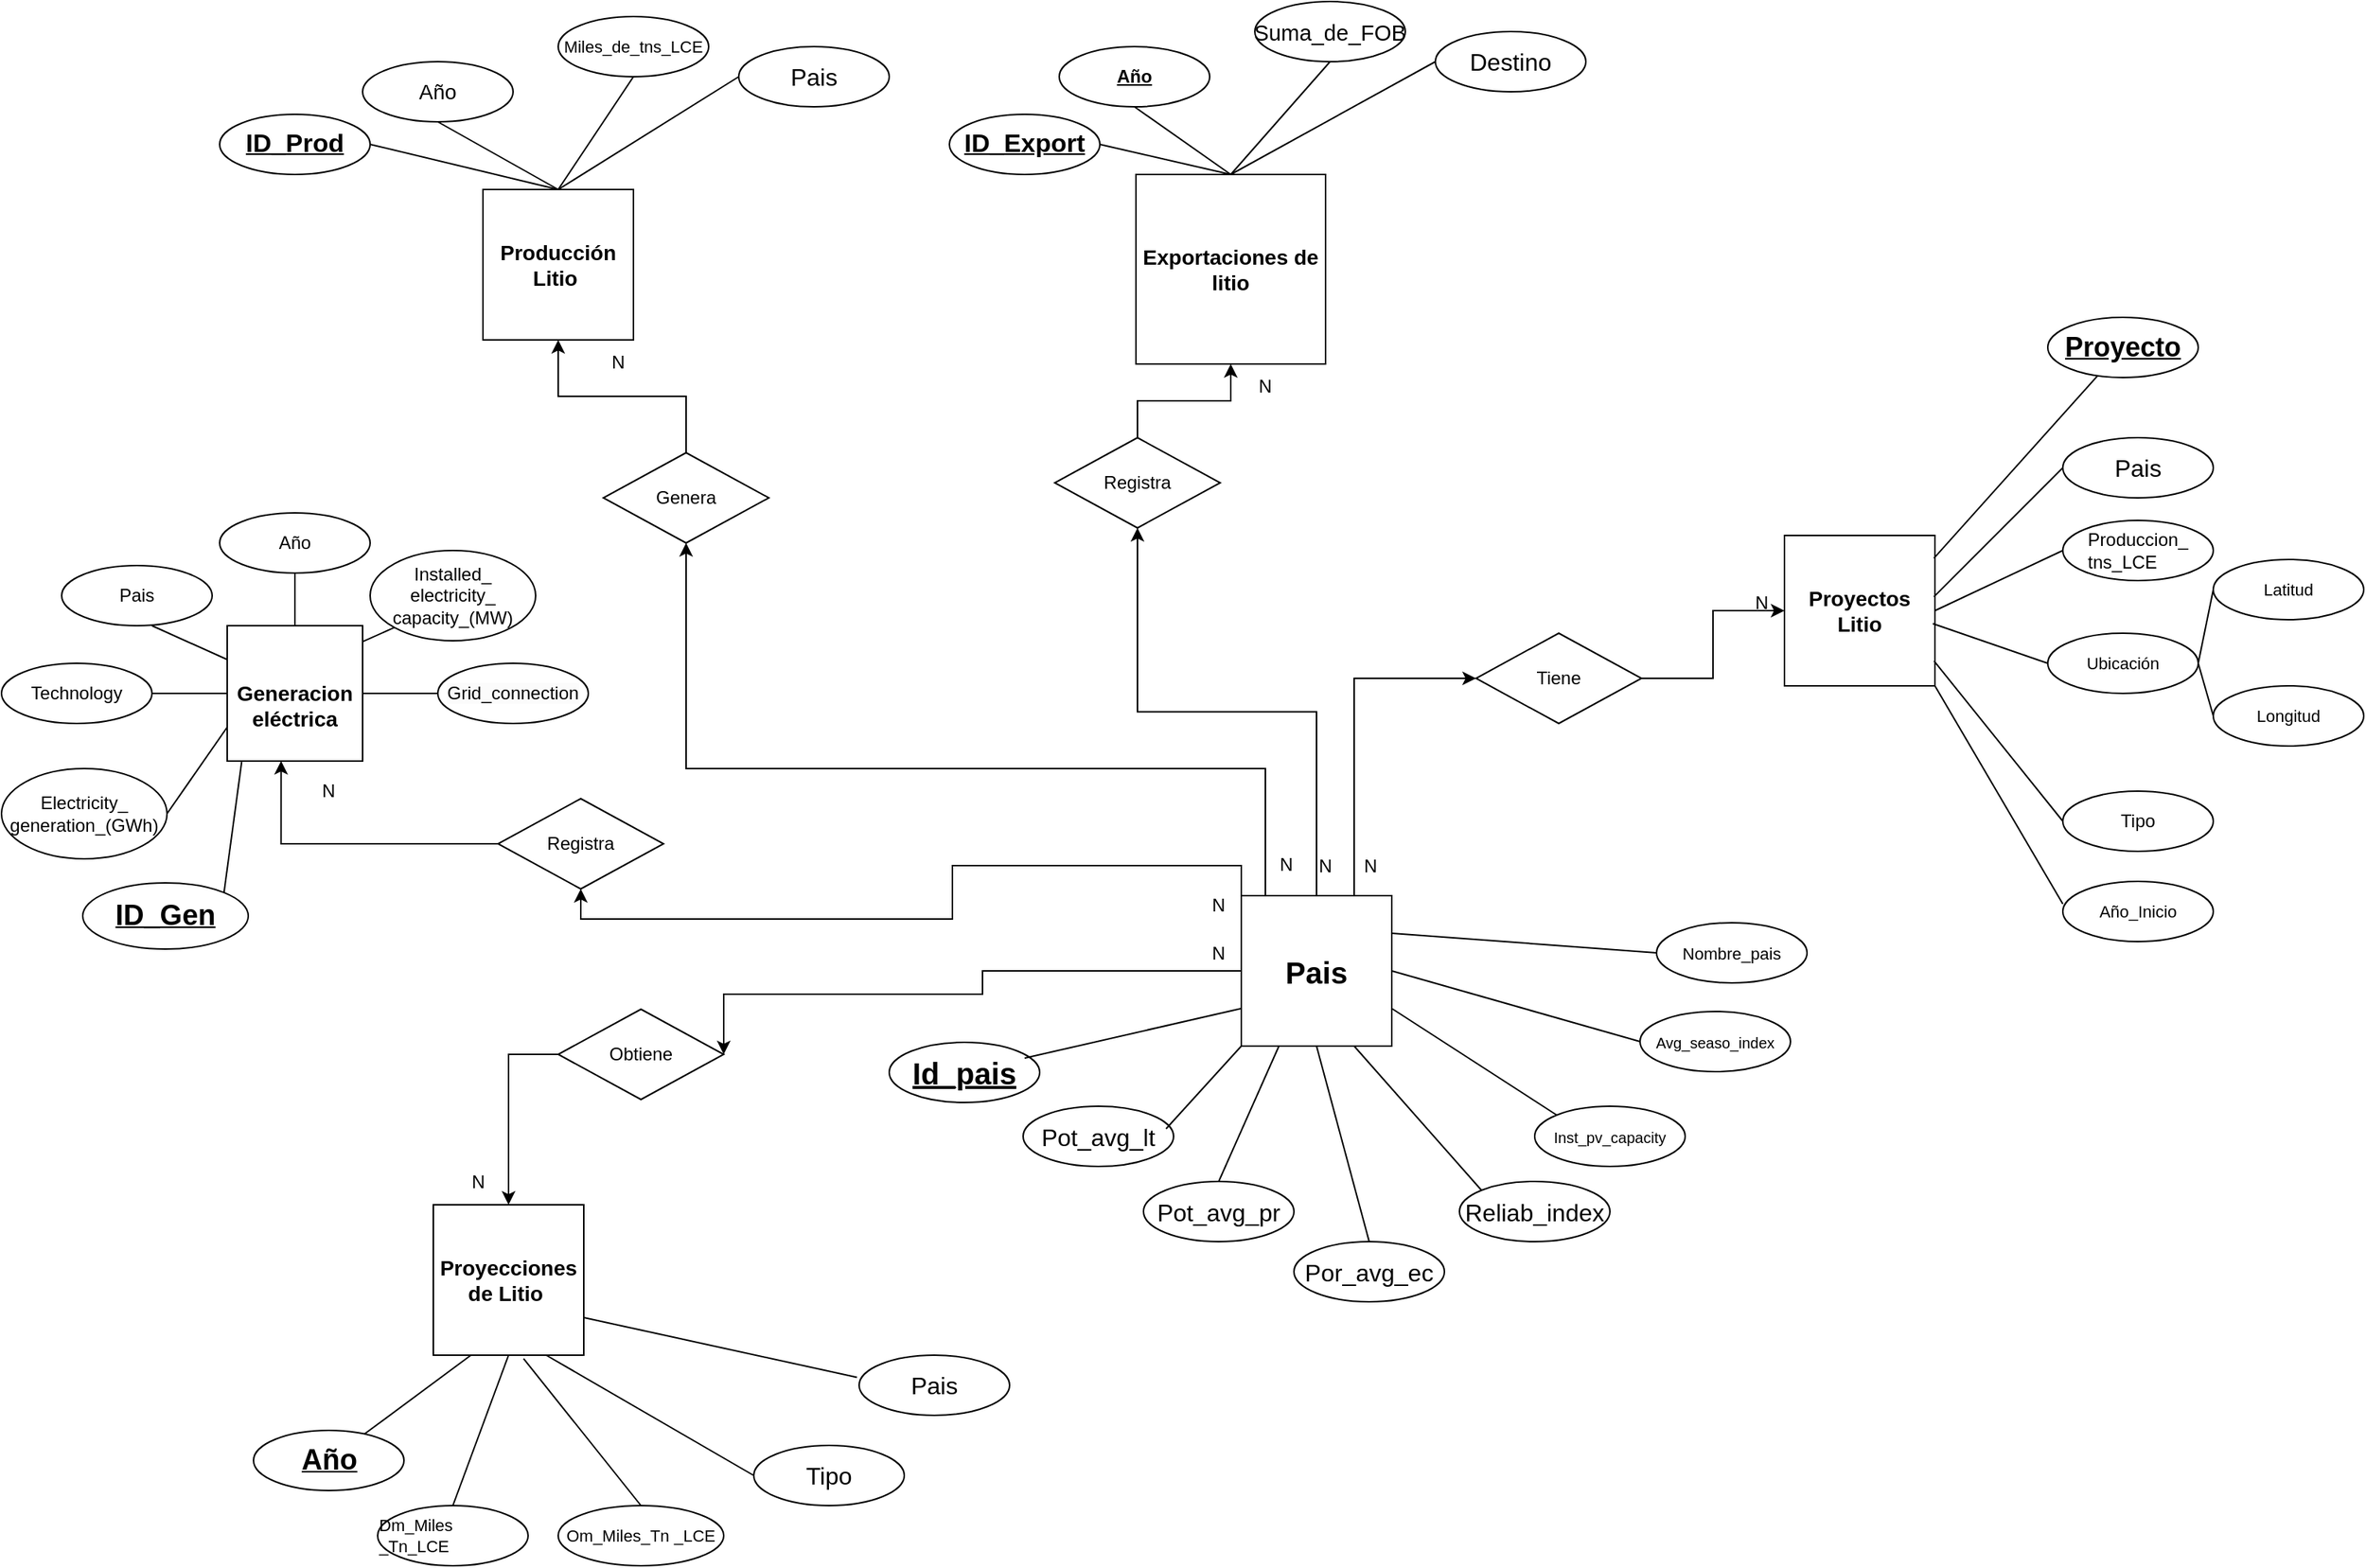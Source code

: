 <mxfile version="21.6.1" type="device">
  <diagram name="Página-1" id="RluYDqkaNvIjStyAPSZ0">
    <mxGraphModel dx="2403" dy="2388" grid="1" gridSize="10" guides="1" tooltips="1" connect="1" arrows="1" fold="1" page="1" pageScale="1" pageWidth="1169" pageHeight="1654" math="0" shadow="0">
      <root>
        <mxCell id="0" />
        <mxCell id="1" parent="0" />
        <mxCell id="AUGBW6buldF1Hwq6hiQr-39" value="&lt;br style=&quot;font-size: 14px;&quot;&gt;Generacion eléctrica" style="whiteSpace=wrap;html=1;aspect=fixed;fontStyle=1;fontSize=14;" parent="1" vertex="1">
          <mxGeometry x="130" y="365" width="90" height="90" as="geometry" />
        </mxCell>
        <mxCell id="AUGBW6buldF1Hwq6hiQr-40" value="Technology" style="ellipse;whiteSpace=wrap;html=1;align=center;fontStyle=0" parent="1" vertex="1">
          <mxGeometry x="-20" y="390" width="100" height="40" as="geometry" />
        </mxCell>
        <mxCell id="AUGBW6buldF1Hwq6hiQr-41" value="&lt;span style=&quot;color: rgb(0, 0, 0); font-family: Helvetica; font-size: 12px; font-style: normal; font-variant-ligatures: normal; font-variant-caps: normal; letter-spacing: normal; orphans: 2; text-align: left; text-indent: 0px; text-transform: none; widows: 2; word-spacing: 0px; -webkit-text-stroke-width: 0px; background-color: rgb(251, 251, 251); float: none; display: inline !important;&quot;&gt;Grid_connection&lt;/span&gt;" style="ellipse;whiteSpace=wrap;html=1;align=center;fontStyle=0" parent="1" vertex="1">
          <mxGeometry x="270" y="390" width="100" height="40" as="geometry" />
        </mxCell>
        <mxCell id="AUGBW6buldF1Hwq6hiQr-42" value="" style="endArrow=none;html=1;rounded=0;entryX=0.5;entryY=1;entryDx=0;entryDy=0;exitX=0;exitY=0.25;exitDx=0;exitDy=0;" parent="1" source="AUGBW6buldF1Hwq6hiQr-39" edge="1">
          <mxGeometry width="50" height="50" relative="1" as="geometry">
            <mxPoint x="360" y="445" as="sourcePoint" />
            <mxPoint x="80" y="365" as="targetPoint" />
          </mxGeometry>
        </mxCell>
        <mxCell id="AUGBW6buldF1Hwq6hiQr-43" value="" style="endArrow=none;html=1;rounded=0;entryX=1;entryY=0.5;entryDx=0;entryDy=0;exitX=0;exitY=0.5;exitDx=0;exitDy=0;" parent="1" source="AUGBW6buldF1Hwq6hiQr-39" target="AUGBW6buldF1Hwq6hiQr-40" edge="1">
          <mxGeometry width="50" height="50" relative="1" as="geometry">
            <mxPoint x="140" y="420" as="sourcePoint" />
            <mxPoint x="90" y="375" as="targetPoint" />
          </mxGeometry>
        </mxCell>
        <mxCell id="AUGBW6buldF1Hwq6hiQr-44" value="" style="endArrow=none;html=1;rounded=0;entryX=0;entryY=0.5;entryDx=0;entryDy=0;exitX=1;exitY=0.5;exitDx=0;exitDy=0;" parent="1" source="AUGBW6buldF1Hwq6hiQr-39" target="AUGBW6buldF1Hwq6hiQr-41" edge="1">
          <mxGeometry width="50" height="50" relative="1" as="geometry">
            <mxPoint x="140" y="420" as="sourcePoint" />
            <mxPoint x="90" y="420" as="targetPoint" />
          </mxGeometry>
        </mxCell>
        <mxCell id="AUGBW6buldF1Hwq6hiQr-45" value="Pais" style="ellipse;whiteSpace=wrap;html=1;align=center;fontStyle=0;" parent="1" vertex="1">
          <mxGeometry x="20" y="325" width="100" height="40" as="geometry" />
        </mxCell>
        <mxCell id="AUGBW6buldF1Hwq6hiQr-46" value="Año" style="ellipse;whiteSpace=wrap;html=1;align=center;" parent="1" vertex="1">
          <mxGeometry x="125" y="290" width="100" height="40" as="geometry" />
        </mxCell>
        <mxCell id="AUGBW6buldF1Hwq6hiQr-47" value="Installed_&lt;br&gt;electricity_&lt;br&gt;capacity_(MW)" style="ellipse;whiteSpace=wrap;html=1;align=center;" parent="1" vertex="1">
          <mxGeometry x="225" y="315" width="110" height="60" as="geometry" />
        </mxCell>
        <mxCell id="AUGBW6buldF1Hwq6hiQr-48" value="" style="endArrow=none;html=1;rounded=0;entryX=0.5;entryY=1;entryDx=0;entryDy=0;exitX=0.5;exitY=0;exitDx=0;exitDy=0;" parent="1" source="AUGBW6buldF1Hwq6hiQr-39" target="AUGBW6buldF1Hwq6hiQr-46" edge="1">
          <mxGeometry width="50" height="50" relative="1" as="geometry">
            <mxPoint x="180" y="365" as="sourcePoint" />
            <mxPoint x="130" y="342" as="targetPoint" />
          </mxGeometry>
        </mxCell>
        <mxCell id="AUGBW6buldF1Hwq6hiQr-49" value="" style="endArrow=none;html=1;rounded=0;entryX=0;entryY=1;entryDx=0;entryDy=0;exitX=0.998;exitY=0.119;exitDx=0;exitDy=0;exitPerimeter=0;" parent="1" source="AUGBW6buldF1Hwq6hiQr-39" target="AUGBW6buldF1Hwq6hiQr-47" edge="1">
          <mxGeometry width="50" height="50" relative="1" as="geometry">
            <mxPoint x="150" y="408" as="sourcePoint" />
            <mxPoint x="100" y="385" as="targetPoint" />
          </mxGeometry>
        </mxCell>
        <mxCell id="tZhHeFERiyD3COQi5UW2-12" value="Exportaciones de litio" style="whiteSpace=wrap;html=1;aspect=fixed;fontSize=14;fontStyle=1" parent="1" vertex="1">
          <mxGeometry x="734" y="65" width="126" height="126" as="geometry" />
        </mxCell>
        <mxCell id="tZhHeFERiyD3COQi5UW2-13" value="&lt;div style=&quot;font-size: medium; text-align: start;&quot; data-ccp-timestamp=&quot;1688165123405&quot;&gt;&lt;table style=&quot;border-collapse: collapse; width: 60pt;&quot; width=&quot;80&quot;&gt;&lt;colgroup&gt;&lt;col style=&quot;width: 60pt;&quot; width=&quot;80&quot;&gt;&lt;/colgroup&gt;&lt;tbody&gt;&lt;tr style=&quot;height: 15pt;&quot; height=&quot;20&quot;&gt;&lt;td style=&quot;padding-top: 1px; padding-right: 1px; padding-left: 1px; font-size: 11pt; font-family: Calibri, sans-serif; vertical-align: bottom; border: none; width: 60pt; height: 15pt;&quot; height=&quot;20&quot; width=&quot;80&quot;&gt;Suma_de_FOB&lt;/td&gt;&lt;/tr&gt;&lt;/tbody&gt;&lt;/table&gt;&lt;/div&gt;" style="ellipse;whiteSpace=wrap;html=1;align=center;" parent="1" vertex="1">
          <mxGeometry x="813" y="-50" width="100" height="40" as="geometry" />
        </mxCell>
        <mxCell id="tZhHeFERiyD3COQi5UW2-14" value="" style="endArrow=none;html=1;rounded=0;exitX=0.5;exitY=0;exitDx=0;exitDy=0;entryX=0.5;entryY=1;entryDx=0;entryDy=0;" parent="1" source="tZhHeFERiyD3COQi5UW2-12" target="tZhHeFERiyD3COQi5UW2-13" edge="1">
          <mxGeometry width="50" height="50" relative="1" as="geometry">
            <mxPoint x="744" y="120" as="sourcePoint" />
            <mxPoint x="854" y="20" as="targetPoint" />
          </mxGeometry>
        </mxCell>
        <mxCell id="tZhHeFERiyD3COQi5UW2-15" value="Año" style="ellipse;whiteSpace=wrap;html=1;align=center;fontStyle=5" parent="1" vertex="1">
          <mxGeometry x="683" y="-20" width="100" height="40" as="geometry" />
        </mxCell>
        <mxCell id="tZhHeFERiyD3COQi5UW2-16" value="" style="endArrow=none;html=1;rounded=0;entryX=0.5;entryY=1;entryDx=0;entryDy=0;exitX=0.5;exitY=0;exitDx=0;exitDy=0;" parent="1" source="tZhHeFERiyD3COQi5UW2-12" target="tZhHeFERiyD3COQi5UW2-15" edge="1">
          <mxGeometry width="50" height="50" relative="1" as="geometry">
            <mxPoint x="784" y="65" as="sourcePoint" />
            <mxPoint x="734" y="42" as="targetPoint" />
          </mxGeometry>
        </mxCell>
        <mxCell id="tZhHeFERiyD3COQi5UW2-18" value="&lt;div style=&quot;font-size: medium; text-align: start;&quot; data-ccp-timestamp=&quot;1688165123405&quot;&gt;Destino&lt;br&gt;&lt;/div&gt;" style="ellipse;whiteSpace=wrap;html=1;align=center;" parent="1" vertex="1">
          <mxGeometry x="933" y="-30" width="100" height="40" as="geometry" />
        </mxCell>
        <mxCell id="tZhHeFERiyD3COQi5UW2-19" value="" style="endArrow=none;html=1;rounded=0;entryX=0;entryY=0.5;entryDx=0;entryDy=0;exitX=0.5;exitY=0;exitDx=0;exitDy=0;" parent="1" source="tZhHeFERiyD3COQi5UW2-12" target="tZhHeFERiyD3COQi5UW2-18" edge="1">
          <mxGeometry width="50" height="50" relative="1" as="geometry">
            <mxPoint x="784" y="60" as="sourcePoint" />
            <mxPoint x="864" y="70" as="targetPoint" />
          </mxGeometry>
        </mxCell>
        <mxCell id="tZhHeFERiyD3COQi5UW2-37" style="edgeStyle=orthogonalEdgeStyle;rounded=0;orthogonalLoop=1;jettySize=auto;html=1;entryX=0.5;entryY=1;entryDx=0;entryDy=0;exitX=0;exitY=0;exitDx=0;exitDy=0;" parent="1" source="tZhHeFERiyD3COQi5UW2-139" target="tZhHeFERiyD3COQi5UW2-27" edge="1">
          <mxGeometry relative="1" as="geometry">
            <mxPoint x="540" y="550" as="sourcePoint" />
          </mxGeometry>
        </mxCell>
        <mxCell id="tZhHeFERiyD3COQi5UW2-45" style="edgeStyle=orthogonalEdgeStyle;rounded=0;orthogonalLoop=1;jettySize=auto;html=1;entryX=0.5;entryY=1;entryDx=0;entryDy=0;exitX=0.5;exitY=0;exitDx=0;exitDy=0;" parent="1" source="tZhHeFERiyD3COQi5UW2-139" target="tZhHeFERiyD3COQi5UW2-44" edge="1">
          <mxGeometry relative="1" as="geometry">
            <mxPoint x="810" y="370" as="sourcePoint" />
            <mxPoint x="725" y="249.95" as="targetPoint" />
          </mxGeometry>
        </mxCell>
        <mxCell id="tZhHeFERiyD3COQi5UW2-62" style="edgeStyle=orthogonalEdgeStyle;rounded=0;orthogonalLoop=1;jettySize=auto;html=1;entryX=0.5;entryY=1;entryDx=0;entryDy=0;exitX=0.16;exitY=0.055;exitDx=0;exitDy=0;exitPerimeter=0;" parent="1" source="tZhHeFERiyD3COQi5UW2-139" target="tZhHeFERiyD3COQi5UW2-61" edge="1">
          <mxGeometry relative="1" as="geometry">
            <Array as="points">
              <mxPoint x="820" y="460" />
              <mxPoint x="435" y="460" />
            </Array>
            <mxPoint x="820" y="540" as="sourcePoint" />
          </mxGeometry>
        </mxCell>
        <mxCell id="tZhHeFERiyD3COQi5UW2-115" style="edgeStyle=orthogonalEdgeStyle;rounded=0;orthogonalLoop=1;jettySize=auto;html=1;entryX=0;entryY=0.5;entryDx=0;entryDy=0;exitX=0.75;exitY=0;exitDx=0;exitDy=0;" parent="1" source="tZhHeFERiyD3COQi5UW2-139" target="tZhHeFERiyD3COQi5UW2-111" edge="1">
          <mxGeometry relative="1" as="geometry">
            <mxPoint x="990" y="530" as="sourcePoint" />
          </mxGeometry>
        </mxCell>
        <mxCell id="tZhHeFERiyD3COQi5UW2-21" value="&lt;div style=&quot;font-size: 11px; text-align: start;&quot; data-ccp-timestamp=&quot;1688165123405&quot;&gt;Nombre_pais&lt;/div&gt;" style="ellipse;whiteSpace=wrap;html=1;align=center;fontSize=11;" parent="1" vertex="1">
          <mxGeometry x="1080" y="562.5" width="100" height="40" as="geometry" />
        </mxCell>
        <mxCell id="tZhHeFERiyD3COQi5UW2-23" value="Id_pais" style="ellipse;whiteSpace=wrap;html=1;align=center;fontStyle=5;fontSize=20;" parent="1" vertex="1">
          <mxGeometry x="570" y="642" width="100" height="40" as="geometry" />
        </mxCell>
        <mxCell id="tZhHeFERiyD3COQi5UW2-24" value="" style="endArrow=none;html=1;rounded=0;exitX=0;exitY=0.75;exitDx=0;exitDy=0;" parent="1" source="tZhHeFERiyD3COQi5UW2-139" edge="1">
          <mxGeometry width="50" height="50" relative="1" as="geometry">
            <mxPoint x="349" y="299.5" as="sourcePoint" />
            <mxPoint x="660" y="652.5" as="targetPoint" />
          </mxGeometry>
        </mxCell>
        <mxCell id="tZhHeFERiyD3COQi5UW2-38" style="edgeStyle=orthogonalEdgeStyle;rounded=0;orthogonalLoop=1;jettySize=auto;html=1;exitX=0;exitY=0.5;exitDx=0;exitDy=0;entryX=0.398;entryY=0.999;entryDx=0;entryDy=0;entryPerimeter=0;" parent="1" source="tZhHeFERiyD3COQi5UW2-27" target="AUGBW6buldF1Hwq6hiQr-39" edge="1">
          <mxGeometry relative="1" as="geometry" />
        </mxCell>
        <mxCell id="tZhHeFERiyD3COQi5UW2-27" value="Registra" style="shape=rhombus;perimeter=rhombusPerimeter;whiteSpace=wrap;html=1;align=center;" parent="1" vertex="1">
          <mxGeometry x="310" y="480" width="110" height="60" as="geometry" />
        </mxCell>
        <mxCell id="tZhHeFERiyD3COQi5UW2-85" style="edgeStyle=orthogonalEdgeStyle;rounded=0;orthogonalLoop=1;jettySize=auto;html=1;entryX=1;entryY=0.5;entryDx=0;entryDy=0;exitX=0;exitY=0.5;exitDx=0;exitDy=0;" parent="1" source="tZhHeFERiyD3COQi5UW2-139" target="tZhHeFERiyD3COQi5UW2-83" edge="1">
          <mxGeometry relative="1" as="geometry">
            <mxPoint x="540" y="630" as="sourcePoint" />
            <Array as="points">
              <mxPoint x="632" y="594" />
              <mxPoint x="632" y="610" />
              <mxPoint x="460" y="610" />
            </Array>
          </mxGeometry>
        </mxCell>
        <mxCell id="tZhHeFERiyD3COQi5UW2-40" value="N" style="text;strokeColor=none;align=center;fillColor=none;html=1;verticalAlign=middle;whiteSpace=wrap;rounded=0;" parent="1" vertex="1">
          <mxGeometry x="170" y="460" width="55" height="30" as="geometry" />
        </mxCell>
        <mxCell id="tZhHeFERiyD3COQi5UW2-46" style="edgeStyle=orthogonalEdgeStyle;rounded=0;orthogonalLoop=1;jettySize=auto;html=1;exitX=0.5;exitY=0;exitDx=0;exitDy=0;entryX=0.5;entryY=1;entryDx=0;entryDy=0;" parent="1" source="tZhHeFERiyD3COQi5UW2-44" target="tZhHeFERiyD3COQi5UW2-12" edge="1">
          <mxGeometry relative="1" as="geometry" />
        </mxCell>
        <mxCell id="tZhHeFERiyD3COQi5UW2-44" value="Registra" style="shape=rhombus;perimeter=rhombusPerimeter;whiteSpace=wrap;html=1;align=center;" parent="1" vertex="1">
          <mxGeometry x="680" y="240" width="110" height="60" as="geometry" />
        </mxCell>
        <mxCell id="tZhHeFERiyD3COQi5UW2-49" value="N" style="text;strokeColor=none;align=center;fillColor=none;html=1;verticalAlign=middle;whiteSpace=wrap;rounded=0;" parent="1" vertex="1">
          <mxGeometry x="830" y="510" width="60" height="30" as="geometry" />
        </mxCell>
        <mxCell id="tZhHeFERiyD3COQi5UW2-51" value="N" style="text;strokeColor=none;align=center;fillColor=none;html=1;verticalAlign=middle;whiteSpace=wrap;rounded=0;" parent="1" vertex="1">
          <mxGeometry x="790" y="191" width="60" height="30" as="geometry" />
        </mxCell>
        <mxCell id="tZhHeFERiyD3COQi5UW2-52" value="Producción Litio&amp;nbsp;" style="whiteSpace=wrap;html=1;aspect=fixed;fontStyle=1;fontSize=14;" parent="1" vertex="1">
          <mxGeometry x="300" y="75" width="100" height="100" as="geometry" />
        </mxCell>
        <mxCell id="tZhHeFERiyD3COQi5UW2-53" value="&lt;div style=&quot;font-size: 11px; text-align: start;&quot; data-ccp-timestamp=&quot;1688165123405&quot;&gt;Miles_de_tns_LCE&lt;br style=&quot;font-size: 11px;&quot;&gt;&lt;/div&gt;" style="ellipse;whiteSpace=wrap;html=1;align=center;fontSize=11;" parent="1" vertex="1">
          <mxGeometry x="350" y="-40" width="100" height="40" as="geometry" />
        </mxCell>
        <mxCell id="tZhHeFERiyD3COQi5UW2-54" value="" style="endArrow=none;html=1;rounded=0;exitX=0.5;exitY=0;exitDx=0;exitDy=0;entryX=0.5;entryY=1;entryDx=0;entryDy=0;" parent="1" source="tZhHeFERiyD3COQi5UW2-52" target="tZhHeFERiyD3COQi5UW2-53" edge="1">
          <mxGeometry width="50" height="50" relative="1" as="geometry">
            <mxPoint x="310" y="130" as="sourcePoint" />
            <mxPoint x="420" y="30" as="targetPoint" />
          </mxGeometry>
        </mxCell>
        <mxCell id="tZhHeFERiyD3COQi5UW2-55" value="Año" style="ellipse;whiteSpace=wrap;html=1;align=center;fontStyle=0;fontSize=14;" parent="1" vertex="1">
          <mxGeometry x="220" y="-10" width="100" height="40" as="geometry" />
        </mxCell>
        <mxCell id="tZhHeFERiyD3COQi5UW2-56" value="" style="endArrow=none;html=1;rounded=0;entryX=0.5;entryY=1;entryDx=0;entryDy=0;exitX=0.5;exitY=0;exitDx=0;exitDy=0;" parent="1" source="tZhHeFERiyD3COQi5UW2-52" target="tZhHeFERiyD3COQi5UW2-55" edge="1">
          <mxGeometry width="50" height="50" relative="1" as="geometry">
            <mxPoint x="350" y="75" as="sourcePoint" />
            <mxPoint x="300" y="52" as="targetPoint" />
          </mxGeometry>
        </mxCell>
        <mxCell id="tZhHeFERiyD3COQi5UW2-57" value="&lt;div style=&quot;font-size: medium; text-align: start;&quot; data-ccp-timestamp=&quot;1688165123405&quot;&gt;Pais&lt;br&gt;&lt;/div&gt;" style="ellipse;whiteSpace=wrap;html=1;align=center;fontStyle=0" parent="1" vertex="1">
          <mxGeometry x="470" y="-20" width="100" height="40" as="geometry" />
        </mxCell>
        <mxCell id="tZhHeFERiyD3COQi5UW2-58" value="" style="endArrow=none;html=1;rounded=0;entryX=0;entryY=0.5;entryDx=0;entryDy=0;exitX=0.5;exitY=0;exitDx=0;exitDy=0;" parent="1" source="tZhHeFERiyD3COQi5UW2-52" target="tZhHeFERiyD3COQi5UW2-57" edge="1">
          <mxGeometry width="50" height="50" relative="1" as="geometry">
            <mxPoint x="350" y="70" as="sourcePoint" />
            <mxPoint x="430" y="80" as="targetPoint" />
          </mxGeometry>
        </mxCell>
        <mxCell id="tZhHeFERiyD3COQi5UW2-59" value="N" style="text;strokeColor=none;align=center;fillColor=none;html=1;verticalAlign=middle;whiteSpace=wrap;rounded=0;" parent="1" vertex="1">
          <mxGeometry x="360" y="175" width="60" height="30" as="geometry" />
        </mxCell>
        <mxCell id="tZhHeFERiyD3COQi5UW2-65" style="edgeStyle=orthogonalEdgeStyle;rounded=0;orthogonalLoop=1;jettySize=auto;html=1;exitX=0.5;exitY=0;exitDx=0;exitDy=0;" parent="1" source="tZhHeFERiyD3COQi5UW2-61" target="tZhHeFERiyD3COQi5UW2-52" edge="1">
          <mxGeometry relative="1" as="geometry" />
        </mxCell>
        <mxCell id="tZhHeFERiyD3COQi5UW2-61" value="Genera" style="shape=rhombus;perimeter=rhombusPerimeter;whiteSpace=wrap;html=1;align=center;" parent="1" vertex="1">
          <mxGeometry x="380" y="250" width="110" height="60" as="geometry" />
        </mxCell>
        <mxCell id="tZhHeFERiyD3COQi5UW2-76" value="Proyecciones de Litio&amp;nbsp;" style="whiteSpace=wrap;html=1;aspect=fixed;fontSize=14;fontStyle=1" parent="1" vertex="1">
          <mxGeometry x="267" y="750" width="100" height="100" as="geometry" />
        </mxCell>
        <mxCell id="tZhHeFERiyD3COQi5UW2-77" value="&lt;div style=&quot;font-size: 11px; text-align: start;&quot; data-ccp-timestamp=&quot;1688165123405&quot;&gt;Dm_Miles _Tn_LCE&lt;br style=&quot;font-size: 11px;&quot;&gt;&lt;/div&gt;" style="ellipse;whiteSpace=wrap;html=1;align=center;fontSize=11;" parent="1" vertex="1">
          <mxGeometry x="230" y="950" width="100" height="40" as="geometry" />
        </mxCell>
        <mxCell id="tZhHeFERiyD3COQi5UW2-78" value="" style="endArrow=none;html=1;rounded=0;entryX=0.5;entryY=0;entryDx=0;entryDy=0;exitX=0.5;exitY=1;exitDx=0;exitDy=0;" parent="1" source="tZhHeFERiyD3COQi5UW2-76" target="tZhHeFERiyD3COQi5UW2-77" edge="1">
          <mxGeometry width="50" height="50" relative="1" as="geometry">
            <mxPoint x="317" y="855" as="sourcePoint" />
            <mxPoint x="392" y="705" as="targetPoint" />
          </mxGeometry>
        </mxCell>
        <mxCell id="tZhHeFERiyD3COQi5UW2-79" value="Año" style="ellipse;whiteSpace=wrap;html=1;align=center;fontStyle=5;fontSize=19;" parent="1" vertex="1">
          <mxGeometry x="147.5" y="900" width="100" height="40" as="geometry" />
        </mxCell>
        <mxCell id="tZhHeFERiyD3COQi5UW2-80" value="" style="endArrow=none;html=1;rounded=0;exitX=0.25;exitY=1;exitDx=0;exitDy=0;" parent="1" source="tZhHeFERiyD3COQi5UW2-76" target="tZhHeFERiyD3COQi5UW2-79" edge="1">
          <mxGeometry width="50" height="50" relative="1" as="geometry">
            <mxPoint x="287" y="845" as="sourcePoint" />
            <mxPoint x="272" y="727" as="targetPoint" />
          </mxGeometry>
        </mxCell>
        <mxCell id="tZhHeFERiyD3COQi5UW2-81" value="&lt;div style=&quot;font-size: medium; text-align: start;&quot; data-ccp-timestamp=&quot;1688165123405&quot;&gt;Tipo&lt;br&gt;&lt;/div&gt;" style="ellipse;whiteSpace=wrap;html=1;align=center;" parent="1" vertex="1">
          <mxGeometry x="480" y="910" width="100" height="40" as="geometry" />
        </mxCell>
        <mxCell id="tZhHeFERiyD3COQi5UW2-82" value="" style="endArrow=none;html=1;rounded=0;entryX=0;entryY=0.5;entryDx=0;entryDy=0;exitX=0.75;exitY=1;exitDx=0;exitDy=0;" parent="1" source="tZhHeFERiyD3COQi5UW2-76" target="tZhHeFERiyD3COQi5UW2-81" edge="1">
          <mxGeometry width="50" height="50" relative="1" as="geometry">
            <mxPoint x="322" y="745" as="sourcePoint" />
            <mxPoint x="402" y="755" as="targetPoint" />
          </mxGeometry>
        </mxCell>
        <mxCell id="tZhHeFERiyD3COQi5UW2-86" style="edgeStyle=orthogonalEdgeStyle;rounded=0;orthogonalLoop=1;jettySize=auto;html=1;exitX=0;exitY=0.5;exitDx=0;exitDy=0;entryX=0.5;entryY=0;entryDx=0;entryDy=0;" parent="1" source="tZhHeFERiyD3COQi5UW2-83" target="tZhHeFERiyD3COQi5UW2-76" edge="1">
          <mxGeometry relative="1" as="geometry" />
        </mxCell>
        <mxCell id="tZhHeFERiyD3COQi5UW2-83" value="Obtiene" style="shape=rhombus;perimeter=rhombusPerimeter;whiteSpace=wrap;html=1;align=center;" parent="1" vertex="1">
          <mxGeometry x="350" y="620" width="110" height="60" as="geometry" />
        </mxCell>
        <mxCell id="tZhHeFERiyD3COQi5UW2-87" value="N" style="text;strokeColor=none;align=center;fillColor=none;html=1;verticalAlign=middle;whiteSpace=wrap;rounded=0;" parent="1" vertex="1">
          <mxGeometry x="267" y="720" width="60" height="30" as="geometry" />
        </mxCell>
        <mxCell id="tZhHeFERiyD3COQi5UW2-103" value="Proyectos Litio" style="whiteSpace=wrap;html=1;aspect=fixed;fontSize=14;fontStyle=1" parent="1" vertex="1">
          <mxGeometry x="1165" y="305" width="100" height="100" as="geometry" />
        </mxCell>
        <mxCell id="tZhHeFERiyD3COQi5UW2-104" value="&lt;div style=&quot;font-size: 12px; text-align: start;&quot; data-ccp-timestamp=&quot;1688165123405&quot;&gt;Produccion_&lt;/div&gt;&lt;div style=&quot;font-size: 12px; text-align: start;&quot; data-ccp-timestamp=&quot;1688165123405&quot;&gt;tns_LCE&lt;br style=&quot;font-size: 12px;&quot;&gt;&lt;/div&gt;" style="ellipse;whiteSpace=wrap;html=1;align=center;fontSize=12;" parent="1" vertex="1">
          <mxGeometry x="1350" y="295" width="100" height="40" as="geometry" />
        </mxCell>
        <mxCell id="tZhHeFERiyD3COQi5UW2-105" value="" style="endArrow=none;html=1;rounded=0;exitX=1;exitY=0.5;exitDx=0;exitDy=0;" parent="1" source="tZhHeFERiyD3COQi5UW2-103" edge="1">
          <mxGeometry width="50" height="50" relative="1" as="geometry">
            <mxPoint x="1260" y="347" as="sourcePoint" />
            <mxPoint x="1350" y="315" as="targetPoint" />
          </mxGeometry>
        </mxCell>
        <mxCell id="tZhHeFERiyD3COQi5UW2-106" value="Proyecto" style="ellipse;whiteSpace=wrap;html=1;align=center;fontStyle=5;fontSize=18;" parent="1" vertex="1">
          <mxGeometry x="1340" y="160" width="100" height="40" as="geometry" />
        </mxCell>
        <mxCell id="tZhHeFERiyD3COQi5UW2-107" value="" style="endArrow=none;html=1;rounded=0;exitX=0.993;exitY=0.152;exitDx=0;exitDy=0;exitPerimeter=0;" parent="1" source="tZhHeFERiyD3COQi5UW2-103" target="tZhHeFERiyD3COQi5UW2-106" edge="1">
          <mxGeometry width="50" height="50" relative="1" as="geometry">
            <mxPoint x="1270" y="345" as="sourcePoint" />
            <mxPoint x="1165" y="282" as="targetPoint" />
          </mxGeometry>
        </mxCell>
        <mxCell id="tZhHeFERiyD3COQi5UW2-108" value="&lt;div style=&quot;font-size: medium; text-align: start;&quot; data-ccp-timestamp=&quot;1688165123405&quot;&gt;Pais&lt;br&gt;&lt;/div&gt;" style="ellipse;whiteSpace=wrap;html=1;align=center;fontStyle=0" parent="1" vertex="1">
          <mxGeometry x="1350" y="240" width="100" height="40" as="geometry" />
        </mxCell>
        <mxCell id="tZhHeFERiyD3COQi5UW2-109" value="" style="endArrow=none;html=1;rounded=0;entryX=0;entryY=0.5;entryDx=0;entryDy=0;exitX=0.993;exitY=0.408;exitDx=0;exitDy=0;exitPerimeter=0;" parent="1" source="tZhHeFERiyD3COQi5UW2-103" target="tZhHeFERiyD3COQi5UW2-108" edge="1">
          <mxGeometry width="50" height="50" relative="1" as="geometry">
            <mxPoint x="1215" y="300" as="sourcePoint" />
            <mxPoint x="1295" y="310" as="targetPoint" />
          </mxGeometry>
        </mxCell>
        <mxCell id="tZhHeFERiyD3COQi5UW2-110" value="N" style="text;strokeColor=none;align=center;fillColor=none;html=1;verticalAlign=middle;whiteSpace=wrap;rounded=0;" parent="1" vertex="1">
          <mxGeometry x="1120" y="335" width="60" height="30" as="geometry" />
        </mxCell>
        <mxCell id="tZhHeFERiyD3COQi5UW2-116" style="edgeStyle=orthogonalEdgeStyle;rounded=0;orthogonalLoop=1;jettySize=auto;html=1;exitX=1;exitY=0.5;exitDx=0;exitDy=0;" parent="1" source="tZhHeFERiyD3COQi5UW2-111" target="tZhHeFERiyD3COQi5UW2-103" edge="1">
          <mxGeometry relative="1" as="geometry" />
        </mxCell>
        <mxCell id="tZhHeFERiyD3COQi5UW2-111" value="Tiene" style="shape=rhombus;perimeter=rhombusPerimeter;whiteSpace=wrap;html=1;align=center;" parent="1" vertex="1">
          <mxGeometry x="960" y="370" width="110" height="60" as="geometry" />
        </mxCell>
        <mxCell id="tZhHeFERiyD3COQi5UW2-118" value="&lt;div style=&quot;font-size: 11px; text-align: start;&quot; data-ccp-timestamp=&quot;1688165123405&quot;&gt;Latitud&lt;br style=&quot;font-size: 11px;&quot;&gt;&lt;/div&gt;" style="ellipse;whiteSpace=wrap;html=1;align=center;fontSize=11;" parent="1" vertex="1">
          <mxGeometry x="1450" y="321" width="100" height="40" as="geometry" />
        </mxCell>
        <mxCell id="tZhHeFERiyD3COQi5UW2-119" value="&lt;div style=&quot;font-size: 11px; text-align: start;&quot; data-ccp-timestamp=&quot;1688165123405&quot;&gt;Longitud&lt;br style=&quot;font-size: 11px;&quot;&gt;&lt;/div&gt;" style="ellipse;whiteSpace=wrap;html=1;align=center;fontSize=11;" parent="1" vertex="1">
          <mxGeometry x="1450" y="405" width="100" height="40" as="geometry" />
        </mxCell>
        <mxCell id="tZhHeFERiyD3COQi5UW2-120" value="&lt;div style=&quot;font-size: 12px; text-align: start;&quot; data-ccp-timestamp=&quot;1688165123405&quot;&gt;Tipo&lt;br style=&quot;font-size: 12px;&quot;&gt;&lt;/div&gt;" style="ellipse;whiteSpace=wrap;html=1;align=center;fontSize=12;fontStyle=0" parent="1" vertex="1">
          <mxGeometry x="1350" y="475" width="100" height="40" as="geometry" />
        </mxCell>
        <mxCell id="tZhHeFERiyD3COQi5UW2-121" value="&lt;div style=&quot;font-size: 11px; text-align: start;&quot; data-ccp-timestamp=&quot;1688165123405&quot;&gt;Año_Inicio&lt;br style=&quot;font-size: 11px;&quot;&gt;&lt;/div&gt;" style="ellipse;whiteSpace=wrap;html=1;align=center;fontSize=11;" parent="1" vertex="1">
          <mxGeometry x="1350" y="535" width="100" height="40" as="geometry" />
        </mxCell>
        <mxCell id="tZhHeFERiyD3COQi5UW2-124" value="" style="endArrow=none;html=1;rounded=0;exitX=0.986;exitY=0.586;exitDx=0;exitDy=0;exitPerimeter=0;entryX=0;entryY=0.5;entryDx=0;entryDy=0;" parent="1" source="tZhHeFERiyD3COQi5UW2-103" target="jBoP-B3VJUFIaA_fRabb-1" edge="1">
          <mxGeometry width="50" height="50" relative="1" as="geometry">
            <mxPoint x="1265" y="415" as="sourcePoint" />
            <mxPoint x="1350" y="375" as="targetPoint" />
          </mxGeometry>
        </mxCell>
        <mxCell id="tZhHeFERiyD3COQi5UW2-125" value="" style="endArrow=none;html=1;rounded=0;entryX=0;entryY=0.5;entryDx=0;entryDy=0;exitX=1;exitY=0.5;exitDx=0;exitDy=0;" parent="1" source="jBoP-B3VJUFIaA_fRabb-1" target="tZhHeFERiyD3COQi5UW2-119" edge="1">
          <mxGeometry width="50" height="50" relative="1" as="geometry">
            <mxPoint x="1260" y="365" as="sourcePoint" />
            <mxPoint x="1370" y="335" as="targetPoint" />
          </mxGeometry>
        </mxCell>
        <mxCell id="tZhHeFERiyD3COQi5UW2-126" value="" style="endArrow=none;html=1;rounded=0;exitX=0.994;exitY=0.834;exitDx=0;exitDy=0;entryX=0;entryY=0.5;entryDx=0;entryDy=0;exitPerimeter=0;" parent="1" source="tZhHeFERiyD3COQi5UW2-103" target="tZhHeFERiyD3COQi5UW2-120" edge="1">
          <mxGeometry width="50" height="50" relative="1" as="geometry">
            <mxPoint x="1295" y="385" as="sourcePoint" />
            <mxPoint x="1380" y="345" as="targetPoint" />
          </mxGeometry>
        </mxCell>
        <mxCell id="tZhHeFERiyD3COQi5UW2-127" value="" style="endArrow=none;html=1;rounded=0;exitX=1;exitY=1;exitDx=0;exitDy=0;entryX=0;entryY=0.375;entryDx=0;entryDy=0;entryPerimeter=0;" parent="1" source="tZhHeFERiyD3COQi5UW2-103" target="tZhHeFERiyD3COQi5UW2-121" edge="1">
          <mxGeometry width="50" height="50" relative="1" as="geometry">
            <mxPoint x="1305" y="395" as="sourcePoint" />
            <mxPoint x="1390" y="355" as="targetPoint" />
          </mxGeometry>
        </mxCell>
        <mxCell id="tZhHeFERiyD3COQi5UW2-139" value="Pais" style="whiteSpace=wrap;html=1;aspect=fixed;fontSize=20;fontStyle=1" parent="1" vertex="1">
          <mxGeometry x="804" y="544.5" width="100" height="100" as="geometry" />
        </mxCell>
        <mxCell id="tZhHeFERiyD3COQi5UW2-140" value="N" style="text;strokeColor=none;align=center;fillColor=none;html=1;verticalAlign=middle;whiteSpace=wrap;rounded=0;" parent="1" vertex="1">
          <mxGeometry x="759" y="567.5" width="60" height="30" as="geometry" />
        </mxCell>
        <mxCell id="tZhHeFERiyD3COQi5UW2-141" value="N" style="text;strokeColor=none;align=center;fillColor=none;html=1;verticalAlign=middle;whiteSpace=wrap;rounded=0;" parent="1" vertex="1">
          <mxGeometry x="759" y="536" width="60" height="30" as="geometry" />
        </mxCell>
        <mxCell id="tZhHeFERiyD3COQi5UW2-147" value="&lt;div style=&quot;font-size: medium; text-align: start;&quot; data-ccp-timestamp=&quot;1688165123405&quot;&gt;Pot_avg_lt&lt;br&gt;&lt;/div&gt;" style="ellipse;whiteSpace=wrap;html=1;align=center;" parent="1" vertex="1">
          <mxGeometry x="659" y="684.5" width="100" height="40" as="geometry" />
        </mxCell>
        <mxCell id="tZhHeFERiyD3COQi5UW2-148" value="&lt;div style=&quot;font-size: medium; text-align: start;&quot; data-ccp-timestamp=&quot;1688165123405&quot;&gt;Pot_avg_pr&lt;br&gt;&lt;/div&gt;" style="ellipse;whiteSpace=wrap;html=1;align=center;" parent="1" vertex="1">
          <mxGeometry x="739" y="734.5" width="100" height="40" as="geometry" />
        </mxCell>
        <mxCell id="tZhHeFERiyD3COQi5UW2-149" value="&lt;div style=&quot;font-size: medium; text-align: start;&quot; data-ccp-timestamp=&quot;1688165123405&quot;&gt;Por_avg_ec&lt;br&gt;&lt;/div&gt;" style="ellipse;whiteSpace=wrap;html=1;align=center;" parent="1" vertex="1">
          <mxGeometry x="839" y="774.5" width="100" height="40" as="geometry" />
        </mxCell>
        <mxCell id="tZhHeFERiyD3COQi5UW2-150" value="&lt;div style=&quot;font-size: medium; text-align: start;&quot; data-ccp-timestamp=&quot;1688165123405&quot;&gt;Reliab_index&lt;br&gt;&lt;/div&gt;" style="ellipse;whiteSpace=wrap;html=1;align=center;" parent="1" vertex="1">
          <mxGeometry x="949" y="734.5" width="100" height="40" as="geometry" />
        </mxCell>
        <mxCell id="tZhHeFERiyD3COQi5UW2-151" value="&lt;div style=&quot;font-size: 10px; text-align: start;&quot; data-ccp-timestamp=&quot;1688165123405&quot;&gt;Inst_pv_capacity&lt;br style=&quot;font-size: 10px;&quot;&gt;&lt;/div&gt;" style="ellipse;whiteSpace=wrap;html=1;align=center;fontSize=10;" parent="1" vertex="1">
          <mxGeometry x="999" y="684.5" width="100" height="40" as="geometry" />
        </mxCell>
        <mxCell id="tZhHeFERiyD3COQi5UW2-152" value="&lt;div style=&quot;font-size: 10px; text-align: start;&quot; data-ccp-timestamp=&quot;1688165123405&quot;&gt;Avg_seaso_index&lt;br style=&quot;font-size: 10px;&quot;&gt;&lt;/div&gt;" style="ellipse;whiteSpace=wrap;html=1;align=center;fontSize=10;" parent="1" vertex="1">
          <mxGeometry x="1069" y="621.5" width="100" height="40" as="geometry" />
        </mxCell>
        <mxCell id="tZhHeFERiyD3COQi5UW2-154" value="" style="endArrow=none;html=1;rounded=0;exitX=1;exitY=1;exitDx=0;exitDy=0;entryX=0;entryY=1;entryDx=0;entryDy=0;" parent="1" target="tZhHeFERiyD3COQi5UW2-139" edge="1">
          <mxGeometry width="50" height="50" relative="1" as="geometry">
            <mxPoint x="754" y="699.5" as="sourcePoint" />
            <mxPoint x="839" y="649.5" as="targetPoint" />
          </mxGeometry>
        </mxCell>
        <mxCell id="tZhHeFERiyD3COQi5UW2-155" value="" style="endArrow=none;html=1;rounded=0;exitX=0.5;exitY=0;exitDx=0;exitDy=0;entryX=0.25;entryY=1;entryDx=0;entryDy=0;" parent="1" source="tZhHeFERiyD3COQi5UW2-148" target="tZhHeFERiyD3COQi5UW2-139" edge="1">
          <mxGeometry width="50" height="50" relative="1" as="geometry">
            <mxPoint x="739" y="664.5" as="sourcePoint" />
            <mxPoint x="824" y="614.5" as="targetPoint" />
          </mxGeometry>
        </mxCell>
        <mxCell id="tZhHeFERiyD3COQi5UW2-156" value="" style="endArrow=none;html=1;rounded=0;exitX=0.5;exitY=0;exitDx=0;exitDy=0;entryX=0.5;entryY=1;entryDx=0;entryDy=0;" parent="1" source="tZhHeFERiyD3COQi5UW2-149" target="tZhHeFERiyD3COQi5UW2-139" edge="1">
          <mxGeometry width="50" height="50" relative="1" as="geometry">
            <mxPoint x="749" y="674.5" as="sourcePoint" />
            <mxPoint x="834" y="624.5" as="targetPoint" />
          </mxGeometry>
        </mxCell>
        <mxCell id="tZhHeFERiyD3COQi5UW2-157" value="" style="endArrow=none;html=1;rounded=0;exitX=0;exitY=0;exitDx=0;exitDy=0;entryX=0.75;entryY=1;entryDx=0;entryDy=0;" parent="1" source="tZhHeFERiyD3COQi5UW2-150" target="tZhHeFERiyD3COQi5UW2-139" edge="1">
          <mxGeometry width="50" height="50" relative="1" as="geometry">
            <mxPoint x="759" y="684.5" as="sourcePoint" />
            <mxPoint x="844" y="634.5" as="targetPoint" />
          </mxGeometry>
        </mxCell>
        <mxCell id="tZhHeFERiyD3COQi5UW2-158" value="" style="endArrow=none;html=1;rounded=0;exitX=0;exitY=0;exitDx=0;exitDy=0;entryX=1;entryY=0.75;entryDx=0;entryDy=0;" parent="1" source="tZhHeFERiyD3COQi5UW2-151" target="tZhHeFERiyD3COQi5UW2-139" edge="1">
          <mxGeometry width="50" height="50" relative="1" as="geometry">
            <mxPoint x="769" y="694.5" as="sourcePoint" />
            <mxPoint x="854" y="644.5" as="targetPoint" />
          </mxGeometry>
        </mxCell>
        <mxCell id="tZhHeFERiyD3COQi5UW2-159" value="" style="endArrow=none;html=1;rounded=0;exitX=0;exitY=0.5;exitDx=0;exitDy=0;entryX=1;entryY=0.5;entryDx=0;entryDy=0;" parent="1" source="tZhHeFERiyD3COQi5UW2-152" target="tZhHeFERiyD3COQi5UW2-139" edge="1">
          <mxGeometry width="50" height="50" relative="1" as="geometry">
            <mxPoint x="779" y="704.5" as="sourcePoint" />
            <mxPoint x="864" y="654.5" as="targetPoint" />
          </mxGeometry>
        </mxCell>
        <mxCell id="jBoP-B3VJUFIaA_fRabb-1" value="&lt;div style=&quot;font-size: 11px; text-align: start;&quot; data-ccp-timestamp=&quot;1688165123405&quot;&gt;Ubicación&lt;br style=&quot;font-size: 11px;&quot;&gt;&lt;/div&gt;" style="ellipse;whiteSpace=wrap;html=1;align=center;fontSize=11;" parent="1" vertex="1">
          <mxGeometry x="1340" y="370" width="100" height="40" as="geometry" />
        </mxCell>
        <mxCell id="jBoP-B3VJUFIaA_fRabb-3" value="" style="endArrow=none;html=1;rounded=0;entryX=0;entryY=0.5;entryDx=0;entryDy=0;exitX=1;exitY=0.5;exitDx=0;exitDy=0;" parent="1" source="jBoP-B3VJUFIaA_fRabb-1" target="tZhHeFERiyD3COQi5UW2-118" edge="1">
          <mxGeometry width="50" height="50" relative="1" as="geometry">
            <mxPoint x="1450" y="400" as="sourcePoint" />
            <mxPoint x="1460" y="435" as="targetPoint" />
          </mxGeometry>
        </mxCell>
        <mxCell id="7PnfqKIHkrlbUq1aAJIO-1" value="Electricity_&lt;br&gt;generation_(GWh)" style="ellipse;whiteSpace=wrap;html=1;align=center;" parent="1" vertex="1">
          <mxGeometry x="-20" y="460" width="110" height="60" as="geometry" />
        </mxCell>
        <mxCell id="7PnfqKIHkrlbUq1aAJIO-3" value="" style="endArrow=none;html=1;rounded=0;entryX=1;entryY=0.5;entryDx=0;entryDy=0;exitX=0;exitY=0.75;exitDx=0;exitDy=0;" parent="1" source="AUGBW6buldF1Hwq6hiQr-39" edge="1">
          <mxGeometry width="50" height="50" relative="1" as="geometry">
            <mxPoint x="140" y="490" as="sourcePoint" />
            <mxPoint x="90" y="490" as="targetPoint" />
          </mxGeometry>
        </mxCell>
        <mxCell id="-KKbgVs9NKPTOoE3h87c-1" value="ID_Gen" style="ellipse;whiteSpace=wrap;html=1;align=center;fontStyle=5;fontSize=19;" parent="1" vertex="1">
          <mxGeometry x="34" y="536" width="110" height="44" as="geometry" />
        </mxCell>
        <mxCell id="-KKbgVs9NKPTOoE3h87c-2" value="" style="endArrow=none;html=1;rounded=0;entryX=1;entryY=0;entryDx=0;entryDy=0;exitX=0.107;exitY=1.006;exitDx=0;exitDy=0;exitPerimeter=0;" parent="1" source="AUGBW6buldF1Hwq6hiQr-39" target="-KKbgVs9NKPTOoE3h87c-1" edge="1">
          <mxGeometry width="50" height="50" relative="1" as="geometry">
            <mxPoint x="140" y="460" as="sourcePoint" />
            <mxPoint x="100" y="500" as="targetPoint" />
          </mxGeometry>
        </mxCell>
        <mxCell id="-KKbgVs9NKPTOoE3h87c-6" value="" style="endArrow=none;html=1;rounded=0;exitX=1;exitY=0.25;exitDx=0;exitDy=0;entryX=0;entryY=0.5;entryDx=0;entryDy=0;" parent="1" source="tZhHeFERiyD3COQi5UW2-139" target="tZhHeFERiyD3COQi5UW2-21" edge="1">
          <mxGeometry width="50" height="50" relative="1" as="geometry">
            <mxPoint x="799" y="594.5" as="sourcePoint" />
            <mxPoint x="1070" y="564.5" as="targetPoint" />
          </mxGeometry>
        </mxCell>
        <mxCell id="-KKbgVs9NKPTOoE3h87c-9" value="ID_Prod" style="ellipse;whiteSpace=wrap;html=1;align=center;fontStyle=5;fontSize=17;" parent="1" vertex="1">
          <mxGeometry x="125" y="25" width="100" height="40" as="geometry" />
        </mxCell>
        <mxCell id="-KKbgVs9NKPTOoE3h87c-10" value="" style="endArrow=none;html=1;rounded=0;entryX=1;entryY=0.5;entryDx=0;entryDy=0;exitX=0.5;exitY=0;exitDx=0;exitDy=0;" parent="1" source="tZhHeFERiyD3COQi5UW2-52" target="-KKbgVs9NKPTOoE3h87c-9" edge="1">
          <mxGeometry width="50" height="50" relative="1" as="geometry">
            <mxPoint x="350" y="80" as="sourcePoint" />
            <mxPoint x="280" y="40" as="targetPoint" />
          </mxGeometry>
        </mxCell>
        <mxCell id="-KKbgVs9NKPTOoE3h87c-11" value="ID_Export" style="ellipse;whiteSpace=wrap;html=1;align=center;fontStyle=5;fontSize=17;" parent="1" vertex="1">
          <mxGeometry x="610" y="25" width="100" height="40" as="geometry" />
        </mxCell>
        <mxCell id="-KKbgVs9NKPTOoE3h87c-12" value="" style="endArrow=none;html=1;rounded=0;entryX=1;entryY=0.5;entryDx=0;entryDy=0;exitX=0.5;exitY=0;exitDx=0;exitDy=0;" parent="1" source="tZhHeFERiyD3COQi5UW2-12" target="-KKbgVs9NKPTOoE3h87c-11" edge="1">
          <mxGeometry width="50" height="50" relative="1" as="geometry">
            <mxPoint x="794" y="75" as="sourcePoint" />
            <mxPoint x="714" y="30" as="targetPoint" />
          </mxGeometry>
        </mxCell>
        <mxCell id="-KKbgVs9NKPTOoE3h87c-13" value="N" style="text;strokeColor=none;align=center;fillColor=none;html=1;verticalAlign=middle;whiteSpace=wrap;rounded=0;" parent="1" vertex="1">
          <mxGeometry x="860" y="510" width="60" height="30" as="geometry" />
        </mxCell>
        <mxCell id="-KKbgVs9NKPTOoE3h87c-14" value="N" style="text;strokeColor=none;align=center;fillColor=none;html=1;verticalAlign=middle;whiteSpace=wrap;rounded=0;" parent="1" vertex="1">
          <mxGeometry x="804" y="509" width="60" height="30" as="geometry" />
        </mxCell>
        <mxCell id="-KKbgVs9NKPTOoE3h87c-15" value="&lt;div style=&quot;font-size: 11px; text-align: start;&quot; data-ccp-timestamp=&quot;1688165123405&quot;&gt;Om_Miles_Tn _LCE&lt;br style=&quot;font-size: 11px;&quot;&gt;&lt;/div&gt;" style="ellipse;whiteSpace=wrap;html=1;align=center;fontSize=11;" parent="1" vertex="1">
          <mxGeometry x="350" y="950" width="110" height="40" as="geometry" />
        </mxCell>
        <mxCell id="-KKbgVs9NKPTOoE3h87c-16" value="" style="endArrow=none;html=1;rounded=0;entryX=0.5;entryY=0;entryDx=0;entryDy=0;exitX=0.6;exitY=1.023;exitDx=0;exitDy=0;exitPerimeter=0;" parent="1" source="tZhHeFERiyD3COQi5UW2-76" target="-KKbgVs9NKPTOoE3h87c-15" edge="1">
          <mxGeometry width="50" height="50" relative="1" as="geometry">
            <mxPoint x="357" y="860" as="sourcePoint" />
            <mxPoint x="490" y="940" as="targetPoint" />
          </mxGeometry>
        </mxCell>
        <mxCell id="-KKbgVs9NKPTOoE3h87c-17" value="&lt;div style=&quot;font-size: medium; text-align: start;&quot; data-ccp-timestamp=&quot;1688165123405&quot;&gt;Pais&lt;br&gt;&lt;/div&gt;" style="ellipse;whiteSpace=wrap;html=1;align=center;" parent="1" vertex="1">
          <mxGeometry x="550" y="850" width="100" height="40" as="geometry" />
        </mxCell>
        <mxCell id="-KKbgVs9NKPTOoE3h87c-18" value="" style="endArrow=none;html=1;rounded=0;entryX=-0.014;entryY=0.368;entryDx=0;entryDy=0;exitX=1;exitY=0.75;exitDx=0;exitDy=0;entryPerimeter=0;" parent="1" source="tZhHeFERiyD3COQi5UW2-76" target="-KKbgVs9NKPTOoE3h87c-17" edge="1">
          <mxGeometry width="50" height="50" relative="1" as="geometry">
            <mxPoint x="357" y="860" as="sourcePoint" />
            <mxPoint x="490" y="940" as="targetPoint" />
          </mxGeometry>
        </mxCell>
      </root>
    </mxGraphModel>
  </diagram>
</mxfile>
